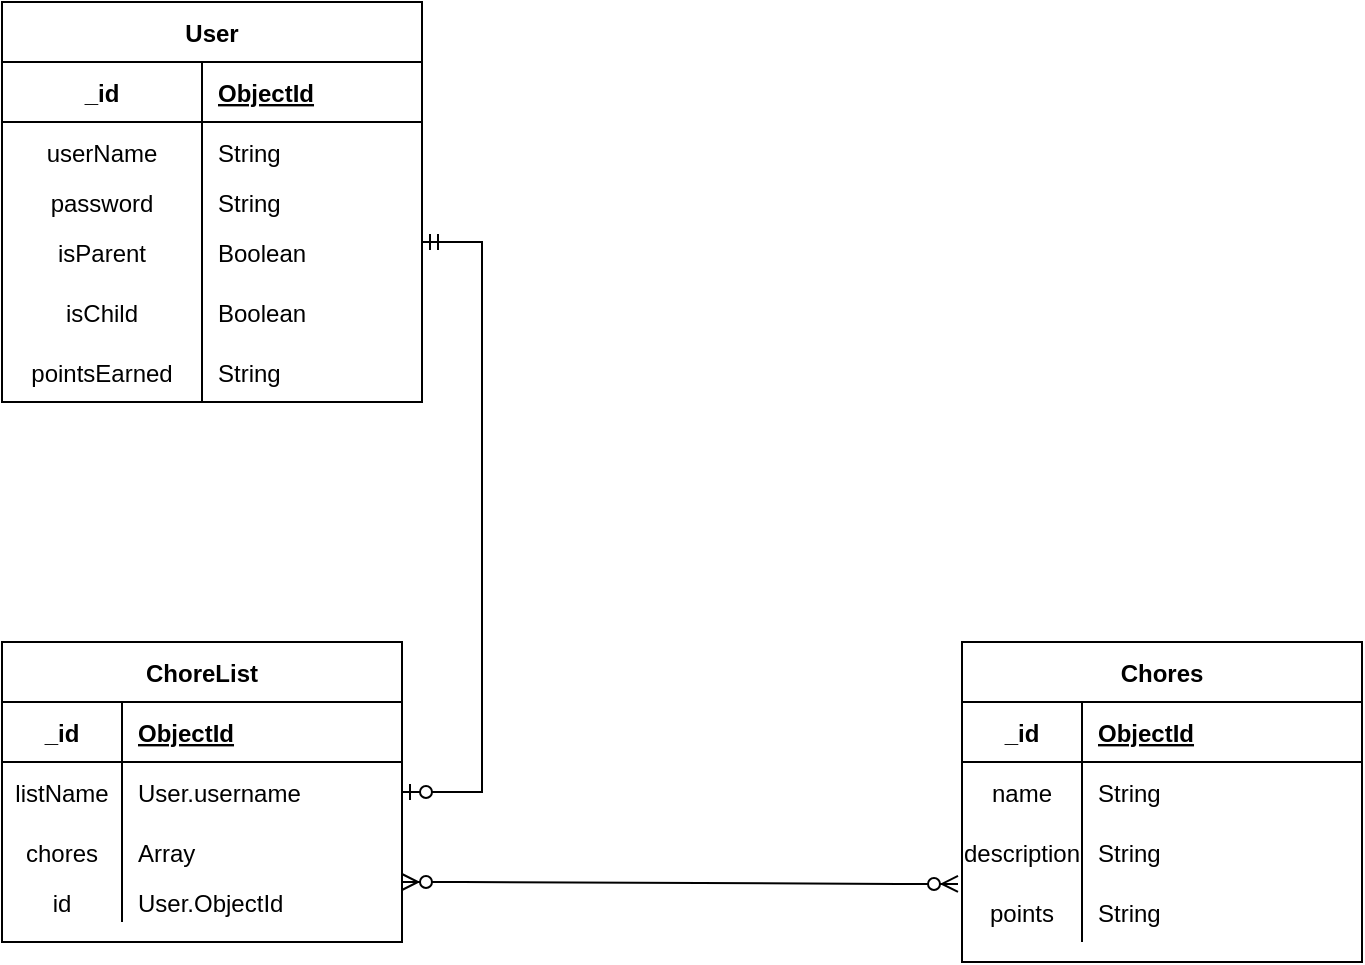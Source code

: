 <mxfile version="17.2.4" type="github"><diagram id="AShvrgRfPEXFJwCp9n6o" name="Page-1"><mxGraphModel dx="1426" dy="1894" grid="1" gridSize="10" guides="1" tooltips="1" connect="1" arrows="1" fold="1" page="1" pageScale="1" pageWidth="850" pageHeight="1100" math="0" shadow="0"><root><mxCell id="0"/><mxCell id="1" parent="0"/><mxCell id="6DCWAAXJpdYWIaw0QdPL-1" value="User" style="shape=table;startSize=30;container=1;collapsible=1;childLayout=tableLayout;fixedRows=1;rowLines=0;fontStyle=1;align=center;resizeLast=1;" vertex="1" parent="1"><mxGeometry x="80" y="-1000" width="210" height="200" as="geometry"><mxRectangle x="80" y="-720" width="60" height="30" as="alternateBounds"/></mxGeometry></mxCell><mxCell id="6DCWAAXJpdYWIaw0QdPL-2" value="" style="shape=tableRow;horizontal=0;startSize=0;swimlaneHead=0;swimlaneBody=0;fillColor=none;collapsible=0;dropTarget=0;points=[[0,0.5],[1,0.5]];portConstraint=eastwest;top=0;left=0;right=0;bottom=1;" vertex="1" parent="6DCWAAXJpdYWIaw0QdPL-1"><mxGeometry y="30" width="210" height="30" as="geometry"/></mxCell><mxCell id="6DCWAAXJpdYWIaw0QdPL-3" value="_id" style="shape=partialRectangle;connectable=0;fillColor=none;top=0;left=0;bottom=0;right=0;fontStyle=1;overflow=hidden;" vertex="1" parent="6DCWAAXJpdYWIaw0QdPL-2"><mxGeometry width="100" height="30" as="geometry"><mxRectangle width="100" height="30" as="alternateBounds"/></mxGeometry></mxCell><mxCell id="6DCWAAXJpdYWIaw0QdPL-4" value="ObjectId" style="shape=partialRectangle;connectable=0;fillColor=none;top=0;left=0;bottom=0;right=0;align=left;spacingLeft=6;fontStyle=5;overflow=hidden;" vertex="1" parent="6DCWAAXJpdYWIaw0QdPL-2"><mxGeometry x="100" width="110" height="30" as="geometry"><mxRectangle width="110" height="30" as="alternateBounds"/></mxGeometry></mxCell><mxCell id="6DCWAAXJpdYWIaw0QdPL-5" value="" style="shape=tableRow;horizontal=0;startSize=0;swimlaneHead=0;swimlaneBody=0;fillColor=none;collapsible=0;dropTarget=0;points=[[0,0.5],[1,0.5]];portConstraint=eastwest;top=0;left=0;right=0;bottom=0;" vertex="1" parent="6DCWAAXJpdYWIaw0QdPL-1"><mxGeometry y="60" width="210" height="30" as="geometry"/></mxCell><mxCell id="6DCWAAXJpdYWIaw0QdPL-6" value="userName" style="shape=partialRectangle;connectable=0;fillColor=none;top=0;left=0;bottom=0;right=0;editable=1;overflow=hidden;" vertex="1" parent="6DCWAAXJpdYWIaw0QdPL-5"><mxGeometry width="100" height="30" as="geometry"><mxRectangle width="100" height="30" as="alternateBounds"/></mxGeometry></mxCell><mxCell id="6DCWAAXJpdYWIaw0QdPL-7" value="String" style="shape=partialRectangle;connectable=0;fillColor=none;top=0;left=0;bottom=0;right=0;align=left;spacingLeft=6;overflow=hidden;" vertex="1" parent="6DCWAAXJpdYWIaw0QdPL-5"><mxGeometry x="100" width="110" height="30" as="geometry"><mxRectangle width="110" height="30" as="alternateBounds"/></mxGeometry></mxCell><mxCell id="6DCWAAXJpdYWIaw0QdPL-8" value="" style="shape=tableRow;horizontal=0;startSize=0;swimlaneHead=0;swimlaneBody=0;fillColor=none;collapsible=0;dropTarget=0;points=[[0,0.5],[1,0.5]];portConstraint=eastwest;top=0;left=0;right=0;bottom=0;" vertex="1" parent="6DCWAAXJpdYWIaw0QdPL-1"><mxGeometry y="90" width="210" height="20" as="geometry"/></mxCell><mxCell id="6DCWAAXJpdYWIaw0QdPL-9" value="password" style="shape=partialRectangle;connectable=0;fillColor=none;top=0;left=0;bottom=0;right=0;editable=1;overflow=hidden;" vertex="1" parent="6DCWAAXJpdYWIaw0QdPL-8"><mxGeometry width="100" height="20" as="geometry"><mxRectangle width="100" height="20" as="alternateBounds"/></mxGeometry></mxCell><mxCell id="6DCWAAXJpdYWIaw0QdPL-10" value="String" style="shape=partialRectangle;connectable=0;fillColor=none;top=0;left=0;bottom=0;right=0;align=left;spacingLeft=6;overflow=hidden;" vertex="1" parent="6DCWAAXJpdYWIaw0QdPL-8"><mxGeometry x="100" width="110" height="20" as="geometry"><mxRectangle width="110" height="20" as="alternateBounds"/></mxGeometry></mxCell><mxCell id="6DCWAAXJpdYWIaw0QdPL-53" style="shape=tableRow;horizontal=0;startSize=0;swimlaneHead=0;swimlaneBody=0;fillColor=none;collapsible=0;dropTarget=0;points=[[0,0.5],[1,0.5]];portConstraint=eastwest;top=0;left=0;right=0;bottom=0;" vertex="1" parent="6DCWAAXJpdYWIaw0QdPL-1"><mxGeometry y="110" width="210" height="30" as="geometry"/></mxCell><mxCell id="6DCWAAXJpdYWIaw0QdPL-54" value="isParent" style="shape=partialRectangle;connectable=0;fillColor=none;top=0;left=0;bottom=0;right=0;editable=1;overflow=hidden;" vertex="1" parent="6DCWAAXJpdYWIaw0QdPL-53"><mxGeometry width="100" height="30" as="geometry"><mxRectangle width="100" height="30" as="alternateBounds"/></mxGeometry></mxCell><mxCell id="6DCWAAXJpdYWIaw0QdPL-55" value="Boolean" style="shape=partialRectangle;connectable=0;fillColor=none;top=0;left=0;bottom=0;right=0;align=left;spacingLeft=6;overflow=hidden;" vertex="1" parent="6DCWAAXJpdYWIaw0QdPL-53"><mxGeometry x="100" width="110" height="30" as="geometry"><mxRectangle width="110" height="30" as="alternateBounds"/></mxGeometry></mxCell><mxCell id="6DCWAAXJpdYWIaw0QdPL-90" style="shape=tableRow;horizontal=0;startSize=0;swimlaneHead=0;swimlaneBody=0;fillColor=none;collapsible=0;dropTarget=0;points=[[0,0.5],[1,0.5]];portConstraint=eastwest;top=0;left=0;right=0;bottom=0;" vertex="1" parent="6DCWAAXJpdYWIaw0QdPL-1"><mxGeometry y="140" width="210" height="30" as="geometry"/></mxCell><mxCell id="6DCWAAXJpdYWIaw0QdPL-91" value="isChild" style="shape=partialRectangle;connectable=0;fillColor=none;top=0;left=0;bottom=0;right=0;editable=1;overflow=hidden;" vertex="1" parent="6DCWAAXJpdYWIaw0QdPL-90"><mxGeometry width="100" height="30" as="geometry"><mxRectangle width="100" height="30" as="alternateBounds"/></mxGeometry></mxCell><mxCell id="6DCWAAXJpdYWIaw0QdPL-92" value="Boolean" style="shape=partialRectangle;connectable=0;fillColor=none;top=0;left=0;bottom=0;right=0;align=left;spacingLeft=6;overflow=hidden;" vertex="1" parent="6DCWAAXJpdYWIaw0QdPL-90"><mxGeometry x="100" width="110" height="30" as="geometry"><mxRectangle width="110" height="30" as="alternateBounds"/></mxGeometry></mxCell><mxCell id="6DCWAAXJpdYWIaw0QdPL-62" style="shape=tableRow;horizontal=0;startSize=0;swimlaneHead=0;swimlaneBody=0;fillColor=none;collapsible=0;dropTarget=0;points=[[0,0.5],[1,0.5]];portConstraint=eastwest;top=0;left=0;right=0;bottom=0;" vertex="1" parent="6DCWAAXJpdYWIaw0QdPL-1"><mxGeometry y="170" width="210" height="30" as="geometry"/></mxCell><mxCell id="6DCWAAXJpdYWIaw0QdPL-63" value="pointsEarned" style="shape=partialRectangle;connectable=0;fillColor=none;top=0;left=0;bottom=0;right=0;editable=1;overflow=hidden;" vertex="1" parent="6DCWAAXJpdYWIaw0QdPL-62"><mxGeometry width="100" height="30" as="geometry"><mxRectangle width="100" height="30" as="alternateBounds"/></mxGeometry></mxCell><mxCell id="6DCWAAXJpdYWIaw0QdPL-64" value="String" style="shape=partialRectangle;connectable=0;fillColor=none;top=0;left=0;bottom=0;right=0;align=left;spacingLeft=6;overflow=hidden;" vertex="1" parent="6DCWAAXJpdYWIaw0QdPL-62"><mxGeometry x="100" width="110" height="30" as="geometry"><mxRectangle width="110" height="30" as="alternateBounds"/></mxGeometry></mxCell><mxCell id="6DCWAAXJpdYWIaw0QdPL-14" value="Chores" style="shape=table;startSize=30;container=1;collapsible=1;childLayout=tableLayout;fixedRows=1;rowLines=0;fontStyle=1;align=center;resizeLast=1;" vertex="1" parent="1"><mxGeometry x="560" y="-680" width="200" height="160" as="geometry"/></mxCell><mxCell id="6DCWAAXJpdYWIaw0QdPL-15" value="" style="shape=tableRow;horizontal=0;startSize=0;swimlaneHead=0;swimlaneBody=0;fillColor=none;collapsible=0;dropTarget=0;points=[[0,0.5],[1,0.5]];portConstraint=eastwest;top=0;left=0;right=0;bottom=1;" vertex="1" parent="6DCWAAXJpdYWIaw0QdPL-14"><mxGeometry y="30" width="200" height="30" as="geometry"/></mxCell><mxCell id="6DCWAAXJpdYWIaw0QdPL-16" value="_id" style="shape=partialRectangle;connectable=0;fillColor=none;top=0;left=0;bottom=0;right=0;fontStyle=1;overflow=hidden;" vertex="1" parent="6DCWAAXJpdYWIaw0QdPL-15"><mxGeometry width="60" height="30" as="geometry"><mxRectangle width="60" height="30" as="alternateBounds"/></mxGeometry></mxCell><mxCell id="6DCWAAXJpdYWIaw0QdPL-17" value="ObjectId" style="shape=partialRectangle;connectable=0;fillColor=none;top=0;left=0;bottom=0;right=0;align=left;spacingLeft=6;fontStyle=5;overflow=hidden;" vertex="1" parent="6DCWAAXJpdYWIaw0QdPL-15"><mxGeometry x="60" width="140" height="30" as="geometry"><mxRectangle width="140" height="30" as="alternateBounds"/></mxGeometry></mxCell><mxCell id="6DCWAAXJpdYWIaw0QdPL-18" value="" style="shape=tableRow;horizontal=0;startSize=0;swimlaneHead=0;swimlaneBody=0;fillColor=none;collapsible=0;dropTarget=0;points=[[0,0.5],[1,0.5]];portConstraint=eastwest;top=0;left=0;right=0;bottom=0;" vertex="1" parent="6DCWAAXJpdYWIaw0QdPL-14"><mxGeometry y="60" width="200" height="30" as="geometry"/></mxCell><mxCell id="6DCWAAXJpdYWIaw0QdPL-19" value="name" style="shape=partialRectangle;connectable=0;fillColor=none;top=0;left=0;bottom=0;right=0;editable=1;overflow=hidden;" vertex="1" parent="6DCWAAXJpdYWIaw0QdPL-18"><mxGeometry width="60" height="30" as="geometry"><mxRectangle width="60" height="30" as="alternateBounds"/></mxGeometry></mxCell><mxCell id="6DCWAAXJpdYWIaw0QdPL-20" value="String" style="shape=partialRectangle;connectable=0;fillColor=none;top=0;left=0;bottom=0;right=0;align=left;spacingLeft=6;overflow=hidden;" vertex="1" parent="6DCWAAXJpdYWIaw0QdPL-18"><mxGeometry x="60" width="140" height="30" as="geometry"><mxRectangle width="140" height="30" as="alternateBounds"/></mxGeometry></mxCell><mxCell id="6DCWAAXJpdYWIaw0QdPL-24" value="" style="shape=tableRow;horizontal=0;startSize=0;swimlaneHead=0;swimlaneBody=0;fillColor=none;collapsible=0;dropTarget=0;points=[[0,0.5],[1,0.5]];portConstraint=eastwest;top=0;left=0;right=0;bottom=0;" vertex="1" parent="6DCWAAXJpdYWIaw0QdPL-14"><mxGeometry y="90" width="200" height="30" as="geometry"/></mxCell><mxCell id="6DCWAAXJpdYWIaw0QdPL-25" value="description" style="shape=partialRectangle;connectable=0;fillColor=none;top=0;left=0;bottom=0;right=0;editable=1;overflow=hidden;" vertex="1" parent="6DCWAAXJpdYWIaw0QdPL-24"><mxGeometry width="60" height="30" as="geometry"><mxRectangle width="60" height="30" as="alternateBounds"/></mxGeometry></mxCell><mxCell id="6DCWAAXJpdYWIaw0QdPL-26" value="String" style="shape=partialRectangle;connectable=0;fillColor=none;top=0;left=0;bottom=0;right=0;align=left;spacingLeft=6;overflow=hidden;" vertex="1" parent="6DCWAAXJpdYWIaw0QdPL-24"><mxGeometry x="60" width="140" height="30" as="geometry"><mxRectangle width="140" height="30" as="alternateBounds"/></mxGeometry></mxCell><mxCell id="6DCWAAXJpdYWIaw0QdPL-21" value="" style="shape=tableRow;horizontal=0;startSize=0;swimlaneHead=0;swimlaneBody=0;fillColor=none;collapsible=0;dropTarget=0;points=[[0,0.5],[1,0.5]];portConstraint=eastwest;top=0;left=0;right=0;bottom=0;" vertex="1" parent="6DCWAAXJpdYWIaw0QdPL-14"><mxGeometry y="120" width="200" height="30" as="geometry"/></mxCell><mxCell id="6DCWAAXJpdYWIaw0QdPL-22" value="points" style="shape=partialRectangle;connectable=0;fillColor=none;top=0;left=0;bottom=0;right=0;editable=1;overflow=hidden;" vertex="1" parent="6DCWAAXJpdYWIaw0QdPL-21"><mxGeometry width="60" height="30" as="geometry"><mxRectangle width="60" height="30" as="alternateBounds"/></mxGeometry></mxCell><mxCell id="6DCWAAXJpdYWIaw0QdPL-23" value="String" style="shape=partialRectangle;connectable=0;fillColor=none;top=0;left=0;bottom=0;right=0;align=left;spacingLeft=6;overflow=hidden;" vertex="1" parent="6DCWAAXJpdYWIaw0QdPL-21"><mxGeometry x="60" width="140" height="30" as="geometry"><mxRectangle width="140" height="30" as="alternateBounds"/></mxGeometry></mxCell><mxCell id="6DCWAAXJpdYWIaw0QdPL-65" value="ChoreList" style="shape=table;startSize=30;container=1;collapsible=1;childLayout=tableLayout;fixedRows=1;rowLines=0;fontStyle=1;align=center;resizeLast=1;" vertex="1" parent="1"><mxGeometry x="80" y="-680" width="200" height="150" as="geometry"/></mxCell><mxCell id="6DCWAAXJpdYWIaw0QdPL-66" value="" style="shape=tableRow;horizontal=0;startSize=0;swimlaneHead=0;swimlaneBody=0;fillColor=none;collapsible=0;dropTarget=0;points=[[0,0.5],[1,0.5]];portConstraint=eastwest;top=0;left=0;right=0;bottom=1;" vertex="1" parent="6DCWAAXJpdYWIaw0QdPL-65"><mxGeometry y="30" width="200" height="30" as="geometry"/></mxCell><mxCell id="6DCWAAXJpdYWIaw0QdPL-67" value="_id" style="shape=partialRectangle;connectable=0;fillColor=none;top=0;left=0;bottom=0;right=0;fontStyle=1;overflow=hidden;" vertex="1" parent="6DCWAAXJpdYWIaw0QdPL-66"><mxGeometry width="60" height="30" as="geometry"><mxRectangle width="60" height="30" as="alternateBounds"/></mxGeometry></mxCell><mxCell id="6DCWAAXJpdYWIaw0QdPL-68" value="ObjectId" style="shape=partialRectangle;connectable=0;fillColor=none;top=0;left=0;bottom=0;right=0;align=left;spacingLeft=6;fontStyle=5;overflow=hidden;" vertex="1" parent="6DCWAAXJpdYWIaw0QdPL-66"><mxGeometry x="60" width="140" height="30" as="geometry"><mxRectangle width="140" height="30" as="alternateBounds"/></mxGeometry></mxCell><mxCell id="6DCWAAXJpdYWIaw0QdPL-69" value="" style="shape=tableRow;horizontal=0;startSize=0;swimlaneHead=0;swimlaneBody=0;fillColor=none;collapsible=0;dropTarget=0;points=[[0,0.5],[1,0.5]];portConstraint=eastwest;top=0;left=0;right=0;bottom=0;" vertex="1" parent="6DCWAAXJpdYWIaw0QdPL-65"><mxGeometry y="60" width="200" height="30" as="geometry"/></mxCell><mxCell id="6DCWAAXJpdYWIaw0QdPL-70" value="listName" style="shape=partialRectangle;connectable=0;fillColor=none;top=0;left=0;bottom=0;right=0;editable=1;overflow=hidden;" vertex="1" parent="6DCWAAXJpdYWIaw0QdPL-69"><mxGeometry width="60" height="30" as="geometry"><mxRectangle width="60" height="30" as="alternateBounds"/></mxGeometry></mxCell><mxCell id="6DCWAAXJpdYWIaw0QdPL-71" value="User.username" style="shape=partialRectangle;connectable=0;fillColor=none;top=0;left=0;bottom=0;right=0;align=left;spacingLeft=6;overflow=hidden;" vertex="1" parent="6DCWAAXJpdYWIaw0QdPL-69"><mxGeometry x="60" width="140" height="30" as="geometry"><mxRectangle width="140" height="30" as="alternateBounds"/></mxGeometry></mxCell><mxCell id="6DCWAAXJpdYWIaw0QdPL-72" value="" style="shape=tableRow;horizontal=0;startSize=0;swimlaneHead=0;swimlaneBody=0;fillColor=none;collapsible=0;dropTarget=0;points=[[0,0.5],[1,0.5]];portConstraint=eastwest;top=0;left=0;right=0;bottom=0;" vertex="1" parent="6DCWAAXJpdYWIaw0QdPL-65"><mxGeometry y="90" width="200" height="30" as="geometry"/></mxCell><mxCell id="6DCWAAXJpdYWIaw0QdPL-73" value="chores" style="shape=partialRectangle;connectable=0;fillColor=none;top=0;left=0;bottom=0;right=0;editable=1;overflow=hidden;" vertex="1" parent="6DCWAAXJpdYWIaw0QdPL-72"><mxGeometry width="60" height="30" as="geometry"><mxRectangle width="60" height="30" as="alternateBounds"/></mxGeometry></mxCell><mxCell id="6DCWAAXJpdYWIaw0QdPL-74" value="Array" style="shape=partialRectangle;connectable=0;fillColor=none;top=0;left=0;bottom=0;right=0;align=left;spacingLeft=6;overflow=hidden;" vertex="1" parent="6DCWAAXJpdYWIaw0QdPL-72"><mxGeometry x="60" width="140" height="30" as="geometry"><mxRectangle width="140" height="30" as="alternateBounds"/></mxGeometry></mxCell><mxCell id="6DCWAAXJpdYWIaw0QdPL-75" value="" style="shape=tableRow;horizontal=0;startSize=0;swimlaneHead=0;swimlaneBody=0;fillColor=none;collapsible=0;dropTarget=0;points=[[0,0.5],[1,0.5]];portConstraint=eastwest;top=0;left=0;right=0;bottom=0;" vertex="1" parent="6DCWAAXJpdYWIaw0QdPL-65"><mxGeometry y="120" width="200" height="20" as="geometry"/></mxCell><mxCell id="6DCWAAXJpdYWIaw0QdPL-76" value="id" style="shape=partialRectangle;connectable=0;fillColor=none;top=0;left=0;bottom=0;right=0;editable=1;overflow=hidden;" vertex="1" parent="6DCWAAXJpdYWIaw0QdPL-75"><mxGeometry width="60" height="20" as="geometry"><mxRectangle width="60" height="20" as="alternateBounds"/></mxGeometry></mxCell><mxCell id="6DCWAAXJpdYWIaw0QdPL-77" value="User.ObjectId" style="shape=partialRectangle;connectable=0;fillColor=none;top=0;left=0;bottom=0;right=0;align=left;spacingLeft=6;overflow=hidden;" vertex="1" parent="6DCWAAXJpdYWIaw0QdPL-75"><mxGeometry x="60" width="140" height="20" as="geometry"><mxRectangle width="140" height="20" as="alternateBounds"/></mxGeometry></mxCell><mxCell id="6DCWAAXJpdYWIaw0QdPL-101" value="" style="edgeStyle=entityRelationEdgeStyle;fontSize=12;html=1;endArrow=ERzeroToOne;startArrow=ERmandOne;rounded=0;entryX=1;entryY=0.5;entryDx=0;entryDy=0;" edge="1" parent="1" target="6DCWAAXJpdYWIaw0QdPL-69"><mxGeometry width="100" height="100" relative="1" as="geometry"><mxPoint x="290" y="-880" as="sourcePoint"/><mxPoint x="410" y="-880" as="targetPoint"/></mxGeometry></mxCell><mxCell id="6DCWAAXJpdYWIaw0QdPL-103" value="" style="edgeStyle=entityRelationEdgeStyle;fontSize=12;html=1;endArrow=ERzeroToMany;endFill=1;startArrow=ERzeroToMany;rounded=0;exitX=1;exitY=0;exitDx=0;exitDy=0;exitPerimeter=0;entryX=-0.01;entryY=0.033;entryDx=0;entryDy=0;entryPerimeter=0;" edge="1" parent="1" source="6DCWAAXJpdYWIaw0QdPL-75" target="6DCWAAXJpdYWIaw0QdPL-21"><mxGeometry width="100" height="100" relative="1" as="geometry"><mxPoint x="370" y="-520" as="sourcePoint"/><mxPoint x="550" y="-560" as="targetPoint"/></mxGeometry></mxCell></root></mxGraphModel></diagram></mxfile>